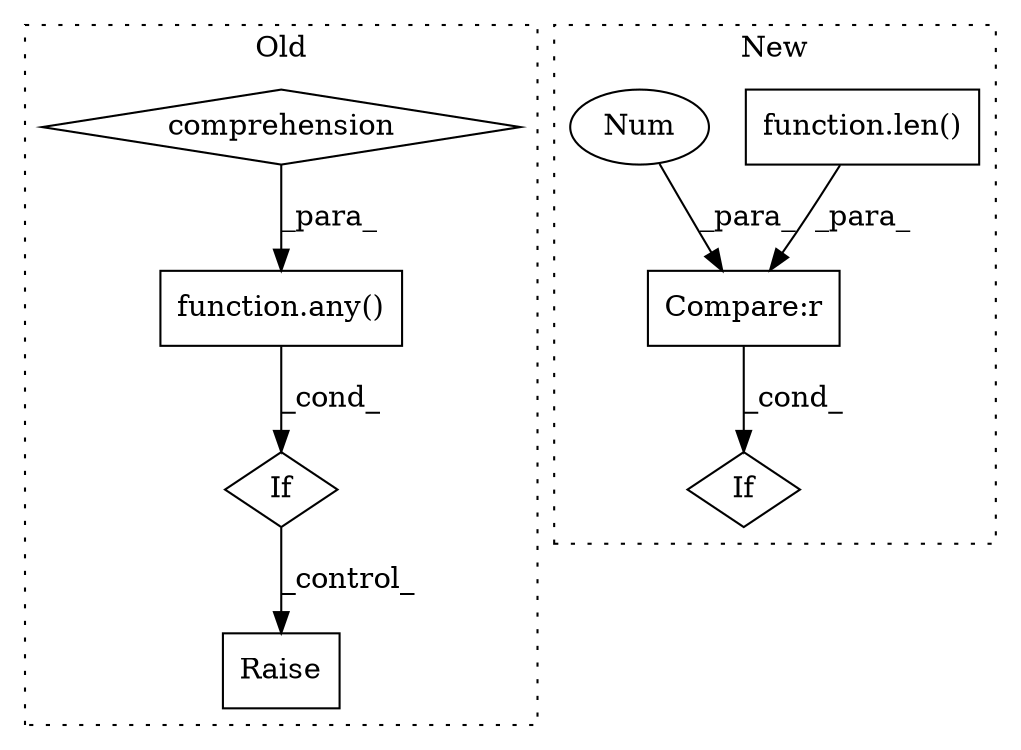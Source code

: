digraph G {
subgraph cluster0 {
1 [label="function.any()" a="75" s="4348,4355" l="4,42" shape="box"];
3 [label="Raise" a="91" s="4534" l="6" shape="box"];
4 [label="If" a="96" s="4345" l="3" shape="diamond"];
6 [label="comprehension" a="45" s="4368" l="3" shape="diamond"];
label = "Old";
style="dotted";
}
subgraph cluster1 {
2 [label="function.len()" a="75" s="5076,5087" l="4,1" shape="box"];
5 [label="If" a="96" s="5073" l="3" shape="diamond"];
7 [label="Compare:r" a="40" s="5076" l="16" shape="box"];
8 [label="Num" a="76" s="5091" l="1" shape="ellipse"];
label = "New";
style="dotted";
}
1 -> 4 [label="_cond_"];
2 -> 7 [label="_para_"];
4 -> 3 [label="_control_"];
6 -> 1 [label="_para_"];
7 -> 5 [label="_cond_"];
8 -> 7 [label="_para_"];
}
